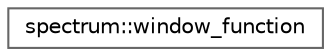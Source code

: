 digraph "Graphical Class Hierarchy"
{
 // LATEX_PDF_SIZE
  bgcolor="transparent";
  edge [fontname=Helvetica,fontsize=10,labelfontname=Helvetica,labelfontsize=10];
  node [fontname=Helvetica,fontsize=10,shape=box,height=0.2,width=0.4];
  rankdir="LR";
  Node0 [label="spectrum::window_function",height=0.2,width=0.4,color="grey40", fillcolor="white", style="filled",URL="$interfacespectrum_1_1window__function.html",tooltip=" "];
}
